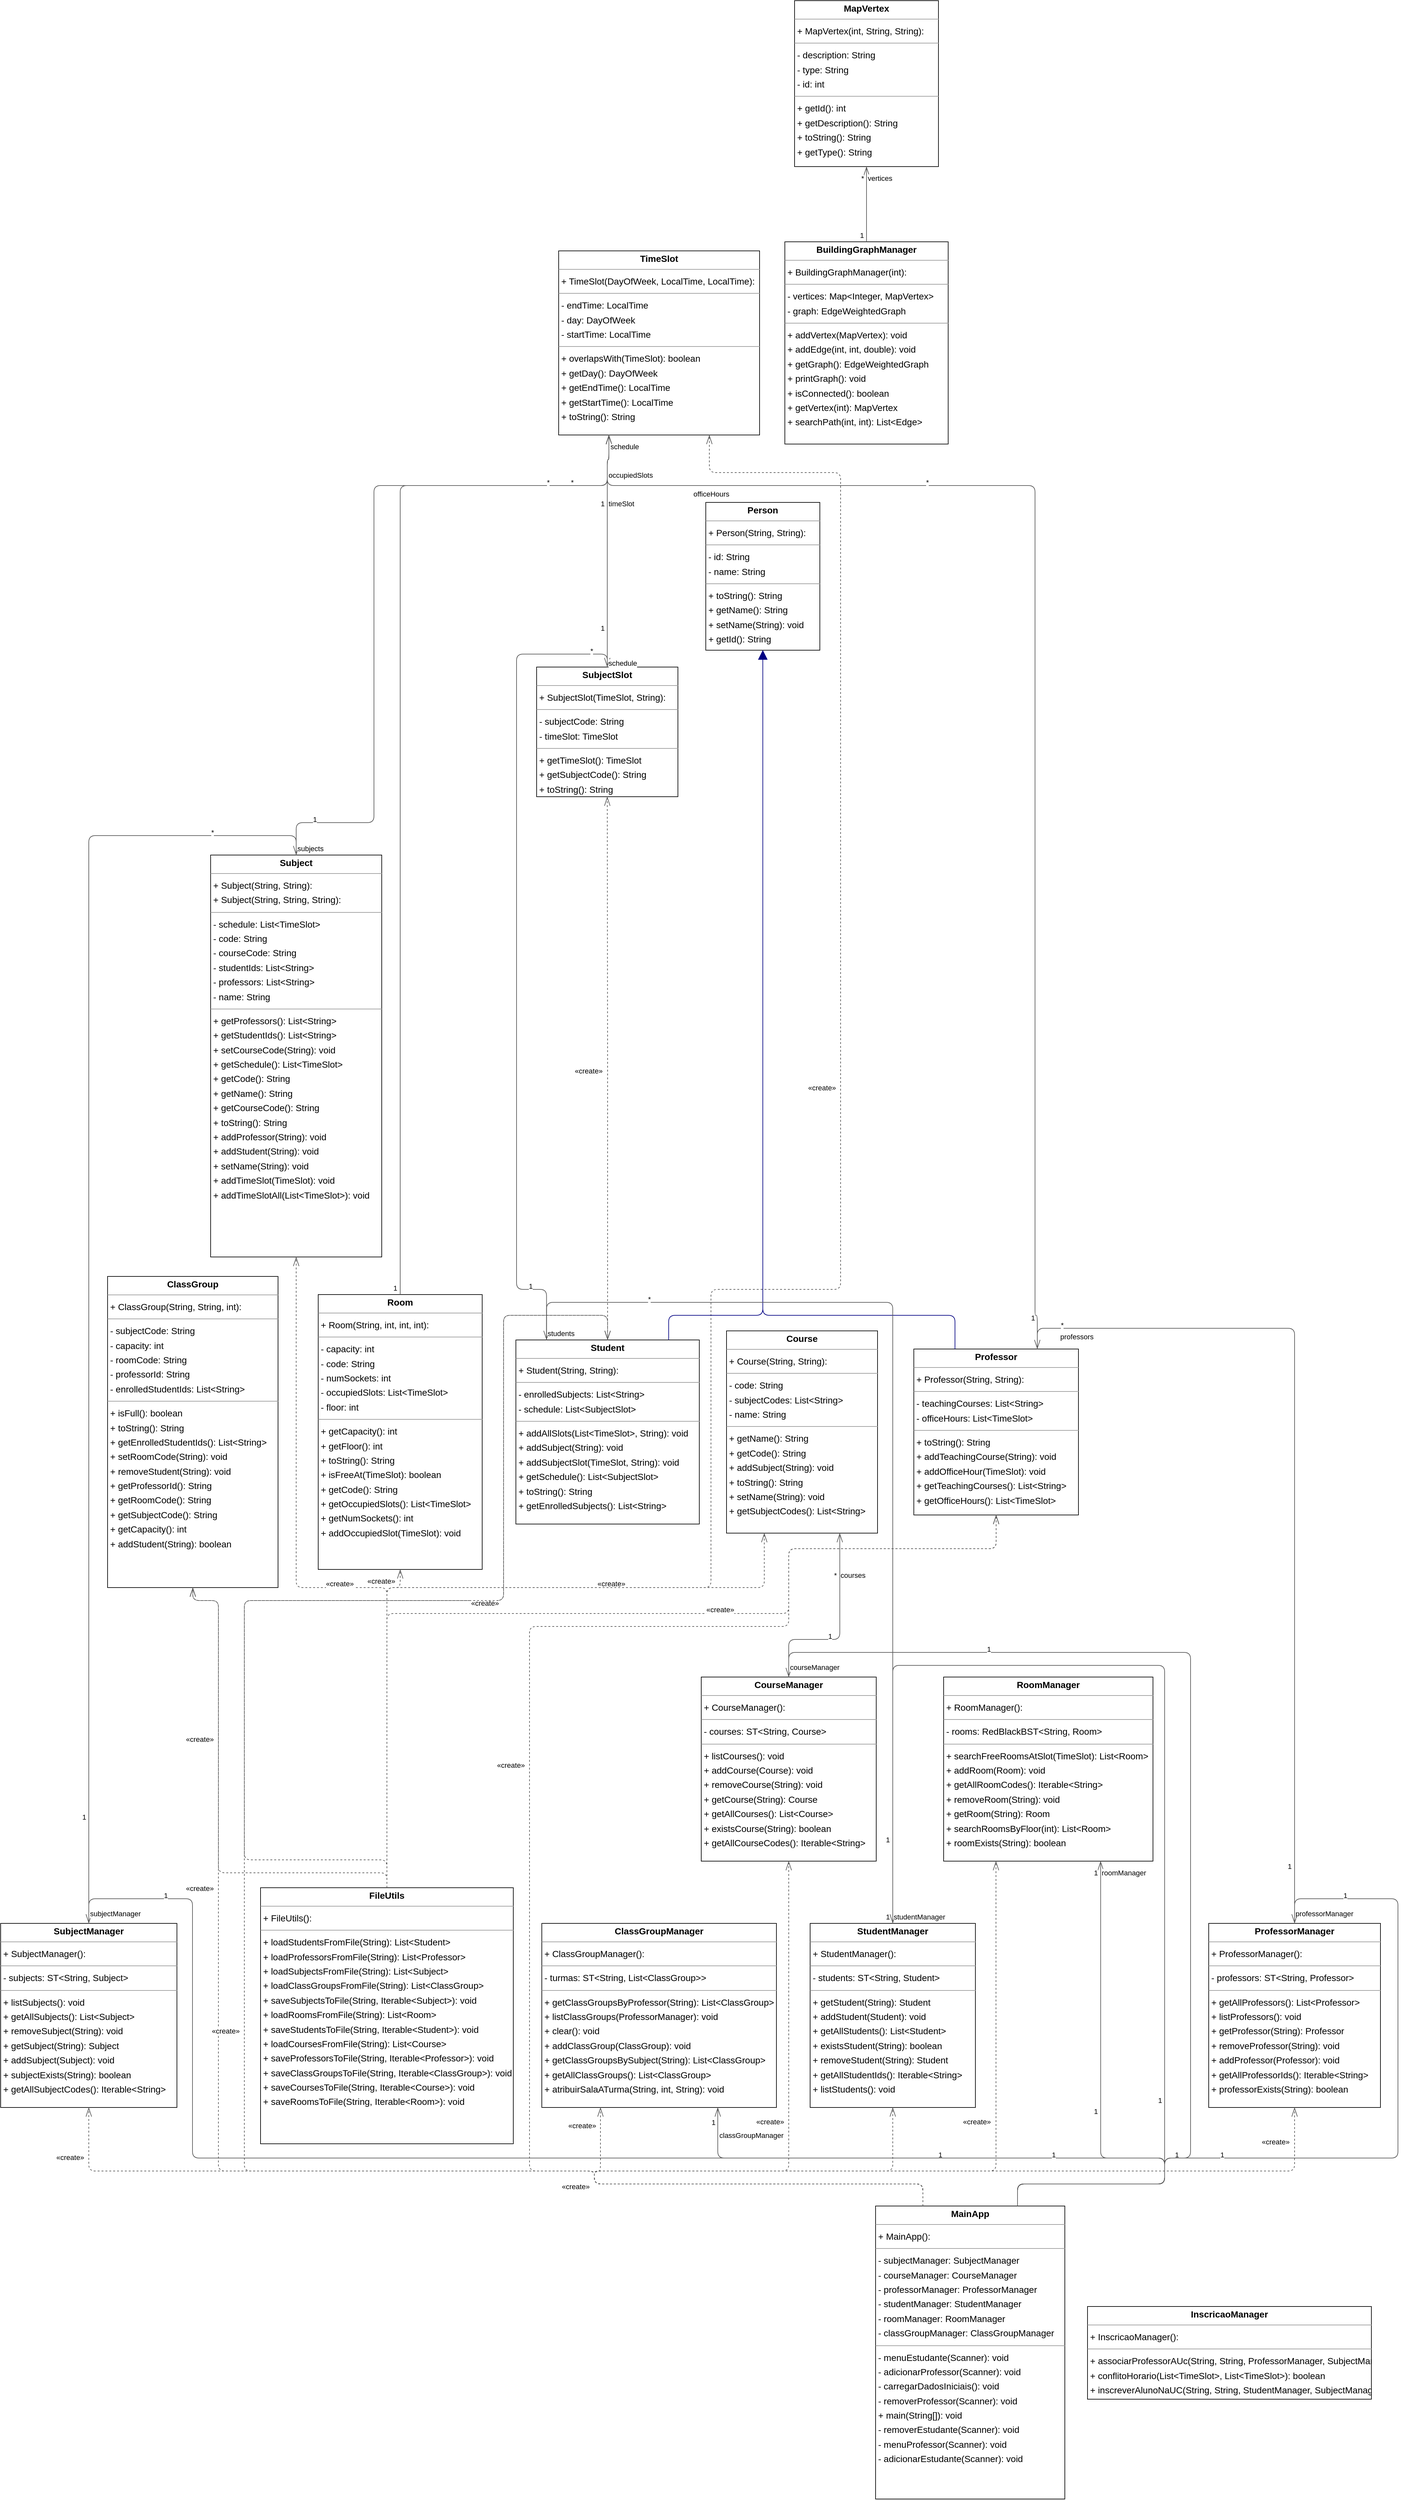 <mxGraphModel dx="0" dy="0" grid="1" gridSize="10" guides="1" tooltips="1" connect="1" arrows="1" fold="1" page="0" pageScale="1" background="none" math="0" shadow="0">
  <root>
    <mxCell id="0" />
    <mxCell id="1" parent="0" />
    <mxCell id="node15" parent="1" vertex="1" value="&lt;p style=&quot;margin:0px;margin-top:4px;text-align:center;&quot;&gt;&lt;b&gt;BuildingGraphManager&lt;/b&gt;&lt;/p&gt;&lt;hr size=&quot;1&quot;/&gt;&lt;p style=&quot;margin:0 0 0 4px;line-height:1.6;&quot;&gt;+ BuildingGraphManager(int): &lt;/p&gt;&lt;hr size=&quot;1&quot;/&gt;&lt;p style=&quot;margin:0 0 0 4px;line-height:1.6;&quot;&gt;- vertices: Map&amp;lt;Integer, MapVertex&amp;gt;&lt;br/&gt;- graph: EdgeWeightedGraph&lt;/p&gt;&lt;hr size=&quot;1&quot;/&gt;&lt;p style=&quot;margin:0 0 0 4px;line-height:1.6;&quot;&gt;+ addVertex(MapVertex): void&lt;br/&gt;+ addEdge(int, int, double): void&lt;br/&gt;+ getGraph(): EdgeWeightedGraph&lt;br/&gt;+ printGraph(): void&lt;br/&gt;+ isConnected(): boolean&lt;br/&gt;+ getVertex(int): MapVertex&lt;br/&gt;+ searchPath(int, int): List&amp;lt;Edge&amp;gt;&lt;/p&gt;" style="verticalAlign=top;align=left;overflow=fill;fontSize=14;fontFamily=Helvetica;html=1;rounded=0;shadow=0;comic=0;labelBackgroundColor=none;strokeWidth=1;">
      <mxGeometry x="1102" y="358" width="252" height="312" as="geometry" />
    </mxCell>
    <mxCell id="node11" parent="1" vertex="1" value="&lt;p style=&quot;margin:0px;margin-top:4px;text-align:center;&quot;&gt;&lt;b&gt;ClassGroup&lt;/b&gt;&lt;/p&gt;&lt;hr size=&quot;1&quot;/&gt;&lt;p style=&quot;margin:0 0 0 4px;line-height:1.6;&quot;&gt;+ ClassGroup(String, String, int): &lt;/p&gt;&lt;hr size=&quot;1&quot;/&gt;&lt;p style=&quot;margin:0 0 0 4px;line-height:1.6;&quot;&gt;- subjectCode: String&lt;br/&gt;- capacity: int&lt;br/&gt;- roomCode: String&lt;br/&gt;- professorId: String&lt;br/&gt;- enrolledStudentIds: List&amp;lt;String&amp;gt;&lt;/p&gt;&lt;hr size=&quot;1&quot;/&gt;&lt;p style=&quot;margin:0 0 0 4px;line-height:1.6;&quot;&gt;+ isFull(): boolean&lt;br/&gt;+ toString(): String&lt;br/&gt;+ getEnrolledStudentIds(): List&amp;lt;String&amp;gt;&lt;br/&gt;+ setRoomCode(String): void&lt;br/&gt;+ removeStudent(String): void&lt;br/&gt;+ getProfessorId(): String&lt;br/&gt;+ getRoomCode(): String&lt;br/&gt;+ getSubjectCode(): String&lt;br/&gt;+ getCapacity(): int&lt;br/&gt;+ addStudent(String): boolean&lt;/p&gt;" style="verticalAlign=top;align=left;overflow=fill;fontSize=14;fontFamily=Helvetica;html=1;rounded=0;shadow=0;comic=0;labelBackgroundColor=none;strokeWidth=1;">
      <mxGeometry x="57" y="1954" width="263" height="480" as="geometry" />
    </mxCell>
    <mxCell id="node18" parent="1" vertex="1" value="&lt;p style=&quot;margin:0px;margin-top:4px;text-align:center;&quot;&gt;&lt;b&gt;ClassGroupManager&lt;/b&gt;&lt;/p&gt;&lt;hr size=&quot;1&quot;/&gt;&lt;p style=&quot;margin:0 0 0 4px;line-height:1.6;&quot;&gt;+ ClassGroupManager(): &lt;/p&gt;&lt;hr size=&quot;1&quot;/&gt;&lt;p style=&quot;margin:0 0 0 4px;line-height:1.6;&quot;&gt;- turmas: ST&amp;lt;String, List&amp;lt;ClassGroup&amp;gt;&amp;gt;&lt;/p&gt;&lt;hr size=&quot;1&quot;/&gt;&lt;p style=&quot;margin:0 0 0 4px;line-height:1.6;&quot;&gt;+ getClassGroupsByProfessor(String): List&amp;lt;ClassGroup&amp;gt;&lt;br/&gt;+ listClassGroups(ProfessorManager): void&lt;br/&gt;+ clear(): void&lt;br/&gt;+ addClassGroup(ClassGroup): void&lt;br/&gt;+ getClassGroupsBySubject(String): List&amp;lt;ClassGroup&amp;gt;&lt;br/&gt;+ getAllClassGroups(): List&amp;lt;ClassGroup&amp;gt;&lt;br/&gt;+ atribuirSalaATurma(String, int, String): void&lt;/p&gt;" style="verticalAlign=top;align=left;overflow=fill;fontSize=14;fontFamily=Helvetica;html=1;rounded=0;shadow=0;comic=0;labelBackgroundColor=none;strokeWidth=1;">
      <mxGeometry x="727" y="2952" width="362" height="284" as="geometry" />
    </mxCell>
    <mxCell id="node5" parent="1" vertex="1" value="&lt;p style=&quot;margin:0px;margin-top:4px;text-align:center;&quot;&gt;&lt;b&gt;Course&lt;/b&gt;&lt;/p&gt;&lt;hr size=&quot;1&quot;/&gt;&lt;p style=&quot;margin:0 0 0 4px;line-height:1.6;&quot;&gt;+ Course(String, String): &lt;/p&gt;&lt;hr size=&quot;1&quot;/&gt;&lt;p style=&quot;margin:0 0 0 4px;line-height:1.6;&quot;&gt;- code: String&lt;br/&gt;- subjectCodes: List&amp;lt;String&amp;gt;&lt;br/&gt;- name: String&lt;/p&gt;&lt;hr size=&quot;1&quot;/&gt;&lt;p style=&quot;margin:0 0 0 4px;line-height:1.6;&quot;&gt;+ getName(): String&lt;br/&gt;+ getCode(): String&lt;br/&gt;+ addSubject(String): void&lt;br/&gt;+ toString(): String&lt;br/&gt;+ setName(String): void&lt;br/&gt;+ getSubjectCodes(): List&amp;lt;String&amp;gt;&lt;/p&gt;" style="verticalAlign=top;align=left;overflow=fill;fontSize=14;fontFamily=Helvetica;html=1;rounded=0;shadow=0;comic=0;labelBackgroundColor=none;strokeWidth=1;">
      <mxGeometry x="1012" y="2038" width="233" height="312" as="geometry" />
    </mxCell>
    <mxCell id="node9" parent="1" vertex="1" value="&lt;p style=&quot;margin:0px;margin-top:4px;text-align:center;&quot;&gt;&lt;b&gt;CourseManager&lt;/b&gt;&lt;/p&gt;&lt;hr size=&quot;1&quot;/&gt;&lt;p style=&quot;margin:0 0 0 4px;line-height:1.6;&quot;&gt;+ CourseManager(): &lt;/p&gt;&lt;hr size=&quot;1&quot;/&gt;&lt;p style=&quot;margin:0 0 0 4px;line-height:1.6;&quot;&gt;- courses: ST&amp;lt;String, Course&amp;gt;&lt;/p&gt;&lt;hr size=&quot;1&quot;/&gt;&lt;p style=&quot;margin:0 0 0 4px;line-height:1.6;&quot;&gt;+ listCourses(): void&lt;br/&gt;+ addCourse(Course): void&lt;br/&gt;+ removeCourse(String): void&lt;br/&gt;+ getCourse(String): Course&lt;br/&gt;+ getAllCourses(): List&amp;lt;Course&amp;gt;&lt;br/&gt;+ existsCourse(String): boolean&lt;br/&gt;+ getAllCourseCodes(): Iterable&amp;lt;String&amp;gt;&lt;/p&gt;" style="verticalAlign=top;align=left;overflow=fill;fontSize=14;fontFamily=Helvetica;html=1;rounded=0;shadow=0;comic=0;labelBackgroundColor=none;strokeWidth=1;">
      <mxGeometry x="973" y="2572" width="270" height="284" as="geometry" />
    </mxCell>
    <mxCell id="node1" parent="1" vertex="1" value="&lt;p style=&quot;margin:0px;margin-top:4px;text-align:center;&quot;&gt;&lt;b&gt;FileUtils&lt;/b&gt;&lt;/p&gt;&lt;hr size=&quot;1&quot;/&gt;&lt;p style=&quot;margin:0 0 0 4px;line-height:1.6;&quot;&gt;+ FileUtils(): &lt;/p&gt;&lt;hr size=&quot;1&quot;/&gt;&lt;p style=&quot;margin:0 0 0 4px;line-height:1.6;&quot;&gt;+ loadStudentsFromFile(String): List&amp;lt;Student&amp;gt;&lt;br/&gt;+ loadProfessorsFromFile(String): List&amp;lt;Professor&amp;gt;&lt;br/&gt;+ loadSubjectsFromFile(String): List&amp;lt;Subject&amp;gt;&lt;br/&gt;+ loadClassGroupsFromFile(String): List&amp;lt;ClassGroup&amp;gt;&lt;br/&gt;+ saveSubjectsToFile(String, Iterable&amp;lt;Subject&amp;gt;): void&lt;br/&gt;+ loadRoomsFromFile(String): List&amp;lt;Room&amp;gt;&lt;br/&gt;+ saveStudentsToFile(String, Iterable&amp;lt;Student&amp;gt;): void&lt;br/&gt;+ loadCoursesFromFile(String): List&amp;lt;Course&amp;gt;&lt;br/&gt;+ saveProfessorsToFile(String, Iterable&amp;lt;Professor&amp;gt;): void&lt;br/&gt;+ saveClassGroupsToFile(String, Iterable&amp;lt;ClassGroup&amp;gt;): void&lt;br/&gt;+ saveCoursesToFile(String, Iterable&amp;lt;Course&amp;gt;): void&lt;br/&gt;+ saveRoomsToFile(String, Iterable&amp;lt;Room&amp;gt;): void&lt;/p&gt;" style="verticalAlign=top;align=left;overflow=fill;fontSize=14;fontFamily=Helvetica;html=1;rounded=0;shadow=0;comic=0;labelBackgroundColor=none;strokeWidth=1;">
      <mxGeometry x="293" y="2897" width="390" height="395" as="geometry" />
    </mxCell>
    <mxCell id="node8" parent="1" vertex="1" value="&lt;p style=&quot;margin:0px;margin-top:4px;text-align:center;&quot;&gt;&lt;b&gt;InscricaoManager&lt;/b&gt;&lt;/p&gt;&lt;hr size=&quot;1&quot;/&gt;&lt;p style=&quot;margin:0 0 0 4px;line-height:1.6;&quot;&gt;+ InscricaoManager(): &lt;/p&gt;&lt;hr size=&quot;1&quot;/&gt;&lt;p style=&quot;margin:0 0 0 4px;line-height:1.6;&quot;&gt;+ associarProfessorAUc(String, String, ProfessorManager, SubjectManager): void&lt;br/&gt;+ conflitoHorario(List&amp;lt;TimeSlot&amp;gt;, List&amp;lt;TimeSlot&amp;gt;): boolean&lt;br/&gt;+ inscreverAlunoNaUC(String, String, StudentManager, SubjectManager): void&lt;/p&gt;" style="verticalAlign=top;align=left;overflow=fill;fontSize=14;fontFamily=Helvetica;html=1;rounded=0;shadow=0;comic=0;labelBackgroundColor=none;strokeWidth=1;">
      <mxGeometry x="1569" y="3543" width="438" height="143" as="geometry" />
    </mxCell>
    <mxCell id="node4" parent="1" vertex="1" value="&lt;p style=&quot;margin:0px;margin-top:4px;text-align:center;&quot;&gt;&lt;b&gt;MainApp&lt;/b&gt;&lt;/p&gt;&lt;hr size=&quot;1&quot;/&gt;&lt;p style=&quot;margin:0 0 0 4px;line-height:1.6;&quot;&gt;+ MainApp(): &lt;/p&gt;&lt;hr size=&quot;1&quot;/&gt;&lt;p style=&quot;margin:0 0 0 4px;line-height:1.6;&quot;&gt;- subjectManager: SubjectManager&lt;br/&gt;- courseManager: CourseManager&lt;br/&gt;- professorManager: ProfessorManager&lt;br/&gt;- studentManager: StudentManager&lt;br/&gt;- roomManager: RoomManager&lt;br/&gt;- classGroupManager: ClassGroupManager&lt;/p&gt;&lt;hr size=&quot;1&quot;/&gt;&lt;p style=&quot;margin:0 0 0 4px;line-height:1.6;&quot;&gt;- menuEstudante(Scanner): void&lt;br/&gt;- adicionarProfessor(Scanner): void&lt;br/&gt;- carregarDadosIniciais(): void&lt;br/&gt;- removerProfessor(Scanner): void&lt;br/&gt;+ main(String[]): void&lt;br/&gt;- removerEstudante(Scanner): void&lt;br/&gt;- menuProfessor(Scanner): void&lt;br/&gt;- adicionarEstudante(Scanner): void&lt;/p&gt;" style="verticalAlign=top;align=left;overflow=fill;fontSize=14;fontFamily=Helvetica;html=1;rounded=0;shadow=0;comic=0;labelBackgroundColor=none;strokeWidth=1;">
      <mxGeometry x="1242" y="3388" width="292" height="452" as="geometry" />
    </mxCell>
    <mxCell id="node14" parent="1" vertex="1" value="&lt;p style=&quot;margin:0px;margin-top:4px;text-align:center;&quot;&gt;&lt;b&gt;MapVertex&lt;/b&gt;&lt;/p&gt;&lt;hr size=&quot;1&quot;/&gt;&lt;p style=&quot;margin:0 0 0 4px;line-height:1.6;&quot;&gt;+ MapVertex(int, String, String): &lt;/p&gt;&lt;hr size=&quot;1&quot;/&gt;&lt;p style=&quot;margin:0 0 0 4px;line-height:1.6;&quot;&gt;- description: String&lt;br/&gt;- type: String&lt;br/&gt;- id: int&lt;/p&gt;&lt;hr size=&quot;1&quot;/&gt;&lt;p style=&quot;margin:0 0 0 4px;line-height:1.6;&quot;&gt;+ getId(): int&lt;br/&gt;+ getDescription(): String&lt;br/&gt;+ toString(): String&lt;br/&gt;+ getType(): String&lt;/p&gt;" style="verticalAlign=top;align=left;overflow=fill;fontSize=14;fontFamily=Helvetica;html=1;rounded=0;shadow=0;comic=0;labelBackgroundColor=none;strokeWidth=1;">
      <mxGeometry x="1117" y="-14" width="222" height="256" as="geometry" />
    </mxCell>
    <mxCell id="node12" parent="1" vertex="1" value="&lt;p style=&quot;margin:0px;margin-top:4px;text-align:center;&quot;&gt;&lt;b&gt;Person&lt;/b&gt;&lt;/p&gt;&lt;hr size=&quot;1&quot;/&gt;&lt;p style=&quot;margin:0 0 0 4px;line-height:1.6;&quot;&gt;+ Person(String, String): &lt;/p&gt;&lt;hr size=&quot;1&quot;/&gt;&lt;p style=&quot;margin:0 0 0 4px;line-height:1.6;&quot;&gt;- id: String&lt;br/&gt;- name: String&lt;/p&gt;&lt;hr size=&quot;1&quot;/&gt;&lt;p style=&quot;margin:0 0 0 4px;line-height:1.6;&quot;&gt;+ toString(): String&lt;br/&gt;+ getName(): String&lt;br/&gt;+ setName(String): void&lt;br/&gt;+ getId(): String&lt;/p&gt;" style="verticalAlign=top;align=left;overflow=fill;fontSize=14;fontFamily=Helvetica;html=1;rounded=0;shadow=0;comic=0;labelBackgroundColor=none;strokeWidth=1;">
      <mxGeometry x="980" y="760" width="176" height="228" as="geometry" />
    </mxCell>
    <mxCell id="node16" parent="1" vertex="1" value="&lt;p style=&quot;margin:0px;margin-top:4px;text-align:center;&quot;&gt;&lt;b&gt;Professor&lt;/b&gt;&lt;/p&gt;&lt;hr size=&quot;1&quot;/&gt;&lt;p style=&quot;margin:0 0 0 4px;line-height:1.6;&quot;&gt;+ Professor(String, String): &lt;/p&gt;&lt;hr size=&quot;1&quot;/&gt;&lt;p style=&quot;margin:0 0 0 4px;line-height:1.6;&quot;&gt;- teachingCourses: List&amp;lt;String&amp;gt;&lt;br/&gt;- officeHours: List&amp;lt;TimeSlot&amp;gt;&lt;/p&gt;&lt;hr size=&quot;1&quot;/&gt;&lt;p style=&quot;margin:0 0 0 4px;line-height:1.6;&quot;&gt;+ toString(): String&lt;br/&gt;+ addTeachingCourse(String): void&lt;br/&gt;+ addOfficeHour(TimeSlot): void&lt;br/&gt;+ getTeachingCourses(): List&amp;lt;String&amp;gt;&lt;br/&gt;+ getOfficeHours(): List&amp;lt;TimeSlot&amp;gt;&lt;/p&gt;" style="verticalAlign=top;align=left;overflow=fill;fontSize=14;fontFamily=Helvetica;html=1;rounded=0;shadow=0;comic=0;labelBackgroundColor=none;strokeWidth=1;">
      <mxGeometry x="1301" y="2066" width="254" height="256" as="geometry" />
    </mxCell>
    <mxCell id="node2" parent="1" vertex="1" value="&lt;p style=&quot;margin:0px;margin-top:4px;text-align:center;&quot;&gt;&lt;b&gt;ProfessorManager&lt;/b&gt;&lt;/p&gt;&lt;hr size=&quot;1&quot;/&gt;&lt;p style=&quot;margin:0 0 0 4px;line-height:1.6;&quot;&gt;+ ProfessorManager(): &lt;/p&gt;&lt;hr size=&quot;1&quot;/&gt;&lt;p style=&quot;margin:0 0 0 4px;line-height:1.6;&quot;&gt;- professors: ST&amp;lt;String, Professor&amp;gt;&lt;/p&gt;&lt;hr size=&quot;1&quot;/&gt;&lt;p style=&quot;margin:0 0 0 4px;line-height:1.6;&quot;&gt;+ getAllProfessors(): List&amp;lt;Professor&amp;gt;&lt;br/&gt;+ listProfessors(): void&lt;br/&gt;+ getProfessor(String): Professor&lt;br/&gt;+ removeProfessor(String): void&lt;br/&gt;+ addProfessor(Professor): void&lt;br/&gt;+ getAllProfessorIds(): Iterable&amp;lt;String&amp;gt;&lt;br/&gt;+ professorExists(String): boolean&lt;/p&gt;" style="verticalAlign=top;align=left;overflow=fill;fontSize=14;fontFamily=Helvetica;html=1;rounded=0;shadow=0;comic=0;labelBackgroundColor=none;strokeWidth=1;">
      <mxGeometry x="1756" y="2952" width="265" height="284" as="geometry" />
    </mxCell>
    <mxCell id="node10" parent="1" vertex="1" value="&lt;p style=&quot;margin:0px;margin-top:4px;text-align:center;&quot;&gt;&lt;b&gt;Room&lt;/b&gt;&lt;/p&gt;&lt;hr size=&quot;1&quot;/&gt;&lt;p style=&quot;margin:0 0 0 4px;line-height:1.6;&quot;&gt;+ Room(String, int, int, int): &lt;/p&gt;&lt;hr size=&quot;1&quot;/&gt;&lt;p style=&quot;margin:0 0 0 4px;line-height:1.6;&quot;&gt;- capacity: int&lt;br/&gt;- code: String&lt;br/&gt;- numSockets: int&lt;br/&gt;- occupiedSlots: List&amp;lt;TimeSlot&amp;gt;&lt;br/&gt;- floor: int&lt;/p&gt;&lt;hr size=&quot;1&quot;/&gt;&lt;p style=&quot;margin:0 0 0 4px;line-height:1.6;&quot;&gt;+ getCapacity(): int&lt;br/&gt;+ getFloor(): int&lt;br/&gt;+ toString(): String&lt;br/&gt;+ isFreeAt(TimeSlot): boolean&lt;br/&gt;+ getCode(): String&lt;br/&gt;+ getOccupiedSlots(): List&amp;lt;TimeSlot&amp;gt;&lt;br/&gt;+ getNumSockets(): int&lt;br/&gt;+ addOccupiedSlot(TimeSlot): void&lt;/p&gt;" style="verticalAlign=top;align=left;overflow=fill;fontSize=14;fontFamily=Helvetica;html=1;rounded=0;shadow=0;comic=0;labelBackgroundColor=none;strokeWidth=1;">
      <mxGeometry x="382" y="1982" width="253" height="424" as="geometry" />
    </mxCell>
    <mxCell id="node3" parent="1" vertex="1" value="&lt;p style=&quot;margin:0px;margin-top:4px;text-align:center;&quot;&gt;&lt;b&gt;RoomManager&lt;/b&gt;&lt;/p&gt;&lt;hr size=&quot;1&quot;/&gt;&lt;p style=&quot;margin:0 0 0 4px;line-height:1.6;&quot;&gt;+ RoomManager(): &lt;/p&gt;&lt;hr size=&quot;1&quot;/&gt;&lt;p style=&quot;margin:0 0 0 4px;line-height:1.6;&quot;&gt;- rooms: RedBlackBST&amp;lt;String, Room&amp;gt;&lt;/p&gt;&lt;hr size=&quot;1&quot;/&gt;&lt;p style=&quot;margin:0 0 0 4px;line-height:1.6;&quot;&gt;+ searchFreeRoomsAtSlot(TimeSlot): List&amp;lt;Room&amp;gt;&lt;br/&gt;+ addRoom(Room): void&lt;br/&gt;+ getAllRoomCodes(): Iterable&amp;lt;String&amp;gt;&lt;br/&gt;+ removeRoom(String): void&lt;br/&gt;+ getRoom(String): Room&lt;br/&gt;+ searchRoomsByFloor(int): List&amp;lt;Room&amp;gt;&lt;br/&gt;+ roomExists(String): boolean&lt;/p&gt;" style="verticalAlign=top;align=left;overflow=fill;fontSize=14;fontFamily=Helvetica;html=1;rounded=0;shadow=0;comic=0;labelBackgroundColor=none;strokeWidth=1;">
      <mxGeometry x="1347" y="2572" width="323" height="284" as="geometry" />
    </mxCell>
    <mxCell id="node7" parent="1" vertex="1" value="&lt;p style=&quot;margin:0px;margin-top:4px;text-align:center;&quot;&gt;&lt;b&gt;Student&lt;/b&gt;&lt;/p&gt;&lt;hr size=&quot;1&quot;/&gt;&lt;p style=&quot;margin:0 0 0 4px;line-height:1.6;&quot;&gt;+ Student(String, String): &lt;/p&gt;&lt;hr size=&quot;1&quot;/&gt;&lt;p style=&quot;margin:0 0 0 4px;line-height:1.6;&quot;&gt;- enrolledSubjects: List&amp;lt;String&amp;gt;&lt;br/&gt;- schedule: List&amp;lt;SubjectSlot&amp;gt;&lt;/p&gt;&lt;hr size=&quot;1&quot;/&gt;&lt;p style=&quot;margin:0 0 0 4px;line-height:1.6;&quot;&gt;+ addAllSlots(List&amp;lt;TimeSlot&amp;gt;, String): void&lt;br/&gt;+ addSubject(String): void&lt;br/&gt;+ addSubjectSlot(TimeSlot, String): void&lt;br/&gt;+ getSchedule(): List&amp;lt;SubjectSlot&amp;gt;&lt;br/&gt;+ toString(): String&lt;br/&gt;+ getEnrolledSubjects(): List&amp;lt;String&amp;gt;&lt;/p&gt;" style="verticalAlign=top;align=left;overflow=fill;fontSize=14;fontFamily=Helvetica;html=1;rounded=0;shadow=0;comic=0;labelBackgroundColor=none;strokeWidth=1;">
      <mxGeometry x="687" y="2052" width="283" height="284" as="geometry" />
    </mxCell>
    <mxCell id="node17" parent="1" vertex="1" value="&lt;p style=&quot;margin:0px;margin-top:4px;text-align:center;&quot;&gt;&lt;b&gt;StudentManager&lt;/b&gt;&lt;/p&gt;&lt;hr size=&quot;1&quot;/&gt;&lt;p style=&quot;margin:0 0 0 4px;line-height:1.6;&quot;&gt;+ StudentManager(): &lt;/p&gt;&lt;hr size=&quot;1&quot;/&gt;&lt;p style=&quot;margin:0 0 0 4px;line-height:1.6;&quot;&gt;- students: ST&amp;lt;String, Student&amp;gt;&lt;/p&gt;&lt;hr size=&quot;1&quot;/&gt;&lt;p style=&quot;margin:0 0 0 4px;line-height:1.6;&quot;&gt;+ getStudent(String): Student&lt;br/&gt;+ addStudent(Student): void&lt;br/&gt;+ getAllStudents(): List&amp;lt;Student&amp;gt;&lt;br/&gt;+ existsStudent(String): boolean&lt;br/&gt;+ removeStudent(String): Student&lt;br/&gt;+ getAllStudentIds(): Iterable&amp;lt;String&amp;gt;&lt;br/&gt;+ listStudents(): void&lt;/p&gt;" style="verticalAlign=top;align=left;overflow=fill;fontSize=14;fontFamily=Helvetica;html=1;rounded=0;shadow=0;comic=0;labelBackgroundColor=none;strokeWidth=1;">
      <mxGeometry x="1141" y="2952" width="255" height="284" as="geometry" />
    </mxCell>
    <mxCell id="node19" parent="1" vertex="1" value="&lt;p style=&quot;margin:0px;margin-top:4px;text-align:center;&quot;&gt;&lt;b&gt;Subject&lt;/b&gt;&lt;/p&gt;&lt;hr size=&quot;1&quot;/&gt;&lt;p style=&quot;margin:0 0 0 4px;line-height:1.6;&quot;&gt;+ Subject(String, String): &lt;br/&gt;+ Subject(String, String, String): &lt;/p&gt;&lt;hr size=&quot;1&quot;/&gt;&lt;p style=&quot;margin:0 0 0 4px;line-height:1.6;&quot;&gt;- schedule: List&amp;lt;TimeSlot&amp;gt;&lt;br/&gt;- code: String&lt;br/&gt;- courseCode: String&lt;br/&gt;- studentIds: List&amp;lt;String&amp;gt;&lt;br/&gt;- professors: List&amp;lt;String&amp;gt;&lt;br/&gt;- name: String&lt;/p&gt;&lt;hr size=&quot;1&quot;/&gt;&lt;p style=&quot;margin:0 0 0 4px;line-height:1.6;&quot;&gt;+ getProfessors(): List&amp;lt;String&amp;gt;&lt;br/&gt;+ getStudentIds(): List&amp;lt;String&amp;gt;&lt;br/&gt;+ setCourseCode(String): void&lt;br/&gt;+ getSchedule(): List&amp;lt;TimeSlot&amp;gt;&lt;br/&gt;+ getCode(): String&lt;br/&gt;+ getName(): String&lt;br/&gt;+ getCourseCode(): String&lt;br/&gt;+ toString(): String&lt;br/&gt;+ addProfessor(String): void&lt;br/&gt;+ addStudent(String): void&lt;br/&gt;+ setName(String): void&lt;br/&gt;+ addTimeSlot(TimeSlot): void&lt;br/&gt;+ addTimeSlotAll(List&amp;lt;TimeSlot&amp;gt;): void&lt;/p&gt;" style="verticalAlign=top;align=left;overflow=fill;fontSize=14;fontFamily=Helvetica;html=1;rounded=0;shadow=0;comic=0;labelBackgroundColor=none;strokeWidth=1;">
      <mxGeometry x="216" y="1304" width="264" height="620" as="geometry" />
    </mxCell>
    <mxCell id="node13" parent="1" vertex="1" value="&lt;p style=&quot;margin:0px;margin-top:4px;text-align:center;&quot;&gt;&lt;b&gt;SubjectManager&lt;/b&gt;&lt;/p&gt;&lt;hr size=&quot;1&quot;/&gt;&lt;p style=&quot;margin:0 0 0 4px;line-height:1.6;&quot;&gt;+ SubjectManager(): &lt;/p&gt;&lt;hr size=&quot;1&quot;/&gt;&lt;p style=&quot;margin:0 0 0 4px;line-height:1.6;&quot;&gt;- subjects: ST&amp;lt;String, Subject&amp;gt;&lt;/p&gt;&lt;hr size=&quot;1&quot;/&gt;&lt;p style=&quot;margin:0 0 0 4px;line-height:1.6;&quot;&gt;+ listSubjects(): void&lt;br/&gt;+ getAllSubjects(): List&amp;lt;Subject&amp;gt;&lt;br/&gt;+ removeSubject(String): void&lt;br/&gt;+ getSubject(String): Subject&lt;br/&gt;+ addSubject(Subject): void&lt;br/&gt;+ subjectExists(String): boolean&lt;br/&gt;+ getAllSubjectCodes(): Iterable&amp;lt;String&amp;gt;&lt;/p&gt;" style="verticalAlign=top;align=left;overflow=fill;fontSize=14;fontFamily=Helvetica;html=1;rounded=0;shadow=0;comic=0;labelBackgroundColor=none;strokeWidth=1;">
      <mxGeometry x="-108" y="2952" width="272" height="284" as="geometry" />
    </mxCell>
    <mxCell id="node0" parent="1" vertex="1" value="&lt;p style=&quot;margin:0px;margin-top:4px;text-align:center;&quot;&gt;&lt;b&gt;SubjectSlot&lt;/b&gt;&lt;/p&gt;&lt;hr size=&quot;1&quot;/&gt;&lt;p style=&quot;margin:0 0 0 4px;line-height:1.6;&quot;&gt;+ SubjectSlot(TimeSlot, String): &lt;/p&gt;&lt;hr size=&quot;1&quot;/&gt;&lt;p style=&quot;margin:0 0 0 4px;line-height:1.6;&quot;&gt;- subjectCode: String&lt;br/&gt;- timeSlot: TimeSlot&lt;/p&gt;&lt;hr size=&quot;1&quot;/&gt;&lt;p style=&quot;margin:0 0 0 4px;line-height:1.6;&quot;&gt;+ getTimeSlot(): TimeSlot&lt;br/&gt;+ getSubjectCode(): String&lt;br/&gt;+ toString(): String&lt;/p&gt;" style="verticalAlign=top;align=left;overflow=fill;fontSize=14;fontFamily=Helvetica;html=1;rounded=0;shadow=0;comic=0;labelBackgroundColor=none;strokeWidth=1;">
      <mxGeometry x="719" y="1014" width="218" height="200" as="geometry" />
    </mxCell>
    <mxCell id="node6" parent="1" vertex="1" value="&lt;p style=&quot;margin:0px;margin-top:4px;text-align:center;&quot;&gt;&lt;b&gt;TimeSlot&lt;/b&gt;&lt;/p&gt;&lt;hr size=&quot;1&quot;/&gt;&lt;p style=&quot;margin:0 0 0 4px;line-height:1.6;&quot;&gt;+ TimeSlot(DayOfWeek, LocalTime, LocalTime): &lt;/p&gt;&lt;hr size=&quot;1&quot;/&gt;&lt;p style=&quot;margin:0 0 0 4px;line-height:1.6;&quot;&gt;- endTime: LocalTime&lt;br/&gt;- day: DayOfWeek&lt;br/&gt;- startTime: LocalTime&lt;/p&gt;&lt;hr size=&quot;1&quot;/&gt;&lt;p style=&quot;margin:0 0 0 4px;line-height:1.6;&quot;&gt;+ overlapsWith(TimeSlot): boolean&lt;br/&gt;+ getDay(): DayOfWeek&lt;br/&gt;+ getEndTime(): LocalTime&lt;br/&gt;+ getStartTime(): LocalTime&lt;br/&gt;+ toString(): String&lt;/p&gt;" style="verticalAlign=top;align=left;overflow=fill;fontSize=14;fontFamily=Helvetica;html=1;rounded=0;shadow=0;comic=0;labelBackgroundColor=none;strokeWidth=1;">
      <mxGeometry x="753" y="372" width="310" height="284" as="geometry" />
    </mxCell>
    <mxCell id="edge31" edge="1" value="" parent="1" source="node15" target="node14" style="html=1;rounded=1;edgeStyle=orthogonalEdgeStyle;dashed=0;startArrow=diamondThinstartSize=12;endArrow=openThin;endSize=12;strokeColor=#595959;exitX=0.500;exitY=0.000;exitDx=0;exitDy=0;entryX=0.500;entryY=1.000;entryDx=0;entryDy=0;">
      <mxGeometry width="50" height="50" relative="1" as="geometry">
        <Array as="points" />
      </mxGeometry>
    </mxCell>
    <mxCell id="label186" parent="edge31" vertex="1" connectable="0" value="1" style="edgeLabel;resizable=0;html=1;align=left;verticalAlign=top;strokeColor=default;">
      <mxGeometry x="1216" y="335" as="geometry" />
    </mxCell>
    <mxCell id="label190" parent="edge31" vertex="1" connectable="0" value="*" style="edgeLabel;resizable=0;html=1;align=left;verticalAlign=top;strokeColor=default;">
      <mxGeometry x="1218" y="247" as="geometry" />
    </mxCell>
    <mxCell id="label191" parent="edge31" vertex="1" connectable="0" value="vertices" style="edgeLabel;resizable=0;html=1;align=left;verticalAlign=top;strokeColor=default;">
      <mxGeometry x="1228" y="247" as="geometry" />
    </mxCell>
    <mxCell id="edge21" edge="1" value="" parent="1" source="node9" target="node5" style="html=1;rounded=1;edgeStyle=orthogonalEdgeStyle;dashed=0;startArrow=diamondThinstartSize=12;endArrow=openThin;endSize=12;strokeColor=#595959;exitX=0.500;exitY=0.000;exitDx=0;exitDy=0;entryX=0.750;entryY=1.000;entryDx=0;entryDy=0;">
      <mxGeometry width="50" height="50" relative="1" as="geometry">
        <Array as="points">
          <mxPoint x="1108" y="2514" />
          <mxPoint x="1186" y="2514" />
        </Array>
      </mxGeometry>
    </mxCell>
    <mxCell id="label126" parent="edge21" vertex="1" connectable="0" value="1" style="edgeLabel;resizable=0;html=1;align=left;verticalAlign=top;strokeColor=default;">
      <mxGeometry x="1167" y="2496" as="geometry" />
    </mxCell>
    <mxCell id="label130" parent="edge21" vertex="1" connectable="0" value="*" style="edgeLabel;resizable=0;html=1;align=left;verticalAlign=top;strokeColor=default;">
      <mxGeometry x="1176" y="2402" as="geometry" />
    </mxCell>
    <mxCell id="label131" parent="edge21" vertex="1" connectable="0" value="courses" style="edgeLabel;resizable=0;html=1;align=left;verticalAlign=top;strokeColor=default;">
      <mxGeometry x="1186" y="2402" as="geometry" />
    </mxCell>
    <mxCell id="edge5" edge="1" value="" parent="1" source="node1" target="node11" style="html=1;rounded=1;edgeStyle=orthogonalEdgeStyle;dashed=1;startArrow=none;endArrow=openThin;endSize=12;strokeColor=#595959;exitX=0.500;exitY=0.000;exitDx=0;exitDy=0;entryX=0.500;entryY=1.000;entryDx=0;entryDy=0;">
      <mxGeometry width="50" height="50" relative="1" as="geometry">
        <Array as="points">
          <mxPoint x="488" y="2874" />
          <mxPoint x="228" y="2874" />
          <mxPoint x="228" y="2454" />
          <mxPoint x="188" y="2454" />
        </Array>
      </mxGeometry>
    </mxCell>
    <mxCell id="label32" parent="edge5" vertex="1" connectable="0" value="«create»" style="edgeLabel;resizable=0;html=1;align=left;verticalAlign=top;strokeColor=default;">
      <mxGeometry x="176" y="2655" as="geometry" />
    </mxCell>
    <mxCell id="edge17" edge="1" value="" parent="1" source="node1" target="node5" style="html=1;rounded=1;edgeStyle=orthogonalEdgeStyle;dashed=1;startArrow=none;endArrow=openThin;endSize=12;strokeColor=#595959;exitX=0.500;exitY=0.000;exitDx=0;exitDy=0;entryX=0.250;entryY=1.000;entryDx=0;entryDy=0;">
      <mxGeometry width="50" height="50" relative="1" as="geometry">
        <Array as="points">
          <mxPoint x="488" y="2434" />
          <mxPoint x="1070" y="2434" />
        </Array>
      </mxGeometry>
    </mxCell>
    <mxCell id="label104" parent="edge17" vertex="1" connectable="0" value="«create»" style="edgeLabel;resizable=0;html=1;align=left;verticalAlign=top;strokeColor=default;">
      <mxGeometry x="811" y="2415" as="geometry" />
    </mxCell>
    <mxCell id="edge29" edge="1" value="" parent="1" source="node1" target="node16" style="html=1;rounded=1;edgeStyle=orthogonalEdgeStyle;dashed=1;startArrow=none;endArrow=openThin;endSize=12;strokeColor=#595959;exitX=0.500;exitY=0.000;exitDx=0;exitDy=0;entryX=0.500;entryY=1.000;entryDx=0;entryDy=0;">
      <mxGeometry width="50" height="50" relative="1" as="geometry">
        <Array as="points">
          <mxPoint x="488" y="2474" />
          <mxPoint x="1108" y="2474" />
          <mxPoint x="1108" y="2374" />
          <mxPoint x="1428" y="2374" />
        </Array>
      </mxGeometry>
    </mxCell>
    <mxCell id="label176" parent="edge29" vertex="1" connectable="0" value="«create»" style="edgeLabel;resizable=0;html=1;align=left;verticalAlign=top;strokeColor=default;">
      <mxGeometry x="979" y="2455" as="geometry" />
    </mxCell>
    <mxCell id="edge2" edge="1" value="" parent="1" source="node1" target="node10" style="html=1;rounded=1;edgeStyle=orthogonalEdgeStyle;dashed=1;startArrow=none;endArrow=openThin;endSize=12;strokeColor=#595959;exitX=0.500;exitY=0.000;exitDx=0;exitDy=0;entryX=0.500;entryY=1.000;entryDx=0;entryDy=0;">
      <mxGeometry width="50" height="50" relative="1" as="geometry">
        <Array as="points">
          <mxPoint x="488" y="2434" />
          <mxPoint x="508" y="2434" />
        </Array>
      </mxGeometry>
    </mxCell>
    <mxCell id="label14" parent="edge2" vertex="1" connectable="0" value="«create»" style="edgeLabel;resizable=0;html=1;align=left;verticalAlign=top;strokeColor=default;">
      <mxGeometry x="456" y="2411" as="geometry" />
    </mxCell>
    <mxCell id="edge24" edge="1" value="" parent="1" source="node1" target="node7" style="html=1;rounded=1;edgeStyle=orthogonalEdgeStyle;dashed=1;startArrow=none;endArrow=openThin;endSize=12;strokeColor=#595959;exitX=0.500;exitY=0.000;exitDx=0;exitDy=0;entryX=0.500;entryY=0.000;entryDx=0;entryDy=0;">
      <mxGeometry width="50" height="50" relative="1" as="geometry">
        <Array as="points">
          <mxPoint x="488" y="2854" />
          <mxPoint x="268" y="2854" />
          <mxPoint x="268" y="2454" />
          <mxPoint x="668" y="2454" />
          <mxPoint x="668" y="2014" />
          <mxPoint x="828" y="2014" />
        </Array>
      </mxGeometry>
    </mxCell>
    <mxCell id="label146" parent="edge24" vertex="1" connectable="0" value="«create»" style="edgeLabel;resizable=0;html=1;align=left;verticalAlign=top;strokeColor=default;">
      <mxGeometry x="616" y="2445" as="geometry" />
    </mxCell>
    <mxCell id="edge11" edge="1" value="" parent="1" source="node1" target="node19" style="html=1;rounded=1;edgeStyle=orthogonalEdgeStyle;dashed=1;startArrow=none;endArrow=openThin;endSize=12;strokeColor=#595959;exitX=0.500;exitY=0.000;exitDx=0;exitDy=0;entryX=0.500;entryY=1.000;entryDx=0;entryDy=0;">
      <mxGeometry width="50" height="50" relative="1" as="geometry">
        <Array as="points">
          <mxPoint x="488" y="2434" />
          <mxPoint x="348" y="2434" />
        </Array>
      </mxGeometry>
    </mxCell>
    <mxCell id="label68" parent="edge11" vertex="1" connectable="0" value="«create»" style="edgeLabel;resizable=0;html=1;align=left;verticalAlign=top;strokeColor=default;">
      <mxGeometry x="392" y="2415" as="geometry" />
    </mxCell>
    <mxCell id="edge3" edge="1" value="" parent="1" source="node1" target="node6" style="html=1;rounded=1;edgeStyle=orthogonalEdgeStyle;dashed=1;startArrow=none;endArrow=openThin;endSize=12;strokeColor=#595959;exitX=0.500;exitY=0.000;exitDx=0;exitDy=0;entryX=0.750;entryY=1.000;entryDx=0;entryDy=0;">
      <mxGeometry width="50" height="50" relative="1" as="geometry">
        <Array as="points">
          <mxPoint x="488" y="2434" />
          <mxPoint x="988" y="2434" />
          <mxPoint x="988" y="1974" />
          <mxPoint x="1188" y="1974" />
          <mxPoint x="1188" y="714" />
          <mxPoint x="986" y="714" />
        </Array>
      </mxGeometry>
    </mxCell>
    <mxCell id="label20" parent="edge3" vertex="1" connectable="0" value="«create»" style="edgeLabel;resizable=0;html=1;align=left;verticalAlign=top;strokeColor=default;">
      <mxGeometry x="1136" y="1650" as="geometry" />
    </mxCell>
    <mxCell id="edge15" edge="1" value="" parent="1" source="node4" target="node11" style="html=1;rounded=1;edgeStyle=orthogonalEdgeStyle;dashed=1;startArrow=none;endArrow=openThin;endSize=12;strokeColor=#595959;exitX=0.250;exitY=0.000;exitDx=0;exitDy=0;entryX=0.500;entryY=1.000;entryDx=0;entryDy=0;">
      <mxGeometry width="50" height="50" relative="1" as="geometry">
        <Array as="points">
          <mxPoint x="1315" y="3354" />
          <mxPoint x="808" y="3354" />
          <mxPoint x="808" y="3334" />
          <mxPoint x="228" y="3334" />
          <mxPoint x="228" y="2454" />
          <mxPoint x="188" y="2454" />
        </Array>
      </mxGeometry>
    </mxCell>
    <mxCell id="label92" parent="edge15" vertex="1" connectable="0" value="«create»" style="edgeLabel;resizable=0;html=1;align=left;verticalAlign=top;strokeColor=default;">
      <mxGeometry x="176" y="2885" as="geometry" />
    </mxCell>
    <mxCell id="edge16" edge="1" value="" parent="1" source="node4" target="node18" style="html=1;rounded=1;edgeStyle=orthogonalEdgeStyle;dashed=0;startArrow=diamondThinstartSize=12;endArrow=openThin;endSize=12;strokeColor=#595959;exitX=0.750;exitY=0.000;exitDx=0;exitDy=0;entryX=0.750;entryY=1.000;entryDx=0;entryDy=0;">
      <mxGeometry width="50" height="50" relative="1" as="geometry">
        <Array as="points">
          <mxPoint x="1461" y="3354" />
          <mxPoint x="1688" y="3354" />
          <mxPoint x="1688" y="3314" />
          <mxPoint x="999" y="3314" />
        </Array>
      </mxGeometry>
    </mxCell>
    <mxCell id="label96" parent="edge16" vertex="1" connectable="0" value="1" style="edgeLabel;resizable=0;html=1;align=left;verticalAlign=top;strokeColor=default;">
      <mxGeometry x="1337" y="3296" as="geometry" />
    </mxCell>
    <mxCell id="label100" parent="edge16" vertex="1" connectable="0" value="1" style="edgeLabel;resizable=0;html=1;align=left;verticalAlign=top;strokeColor=default;">
      <mxGeometry x="987" y="3246" as="geometry" />
    </mxCell>
    <mxCell id="label101" parent="edge16" vertex="1" connectable="0" value="classGroupManager" style="edgeLabel;resizable=0;html=1;align=left;verticalAlign=top;strokeColor=default;">
      <mxGeometry x="999" y="3266" as="geometry" />
    </mxCell>
    <mxCell id="edge30" edge="1" value="" parent="1" source="node4" target="node18" style="html=1;rounded=1;edgeStyle=orthogonalEdgeStyle;dashed=1;startArrow=none;endArrow=openThin;endSize=12;strokeColor=#595959;exitX=0.250;exitY=0.000;exitDx=0;exitDy=0;entryX=0.250;entryY=1.000;entryDx=0;entryDy=0;">
      <mxGeometry width="50" height="50" relative="1" as="geometry">
        <Array as="points">
          <mxPoint x="1315" y="3354" />
          <mxPoint x="808" y="3354" />
          <mxPoint x="808" y="3334" />
          <mxPoint x="818" y="3334" />
        </Array>
      </mxGeometry>
    </mxCell>
    <mxCell id="label182" parent="edge30" vertex="1" connectable="0" value="«create»" style="edgeLabel;resizable=0;html=1;align=left;verticalAlign=top;strokeColor=default;">
      <mxGeometry x="766" y="3251" as="geometry" />
    </mxCell>
    <mxCell id="edge20" edge="1" value="" parent="1" source="node4" target="node9" style="html=1;rounded=1;edgeStyle=orthogonalEdgeStyle;dashed=1;startArrow=none;endArrow=openThin;endSize=12;strokeColor=#595959;exitX=0.250;exitY=0.000;exitDx=0;exitDy=0;entryX=0.500;entryY=1.000;entryDx=0;entryDy=0;">
      <mxGeometry width="50" height="50" relative="1" as="geometry">
        <Array as="points">
          <mxPoint x="1315" y="3354" />
          <mxPoint x="808" y="3354" />
          <mxPoint x="808" y="3334" />
          <mxPoint x="1108" y="3334" />
        </Array>
      </mxGeometry>
    </mxCell>
    <mxCell id="label122" parent="edge20" vertex="1" connectable="0" value="«create»" style="edgeLabel;resizable=0;html=1;align=left;verticalAlign=top;strokeColor=default;">
      <mxGeometry x="1056" y="3245" as="geometry" />
    </mxCell>
    <mxCell id="edge27" edge="1" value="" parent="1" source="node4" target="node9" style="html=1;rounded=1;edgeStyle=orthogonalEdgeStyle;dashed=0;startArrow=diamondThinstartSize=12;endArrow=openThin;endSize=12;strokeColor=#595959;exitX=0.750;exitY=0.000;exitDx=0;exitDy=0;entryX=0.500;entryY=0.000;entryDx=0;entryDy=0;">
      <mxGeometry width="50" height="50" relative="1" as="geometry">
        <Array as="points">
          <mxPoint x="1461" y="3354" />
          <mxPoint x="1688" y="3354" />
          <mxPoint x="1688" y="3314" />
          <mxPoint x="1728" y="3314" />
          <mxPoint x="1728" y="2534" />
          <mxPoint x="1108" y="2534" />
        </Array>
      </mxGeometry>
    </mxCell>
    <mxCell id="label162" parent="edge27" vertex="1" connectable="0" value="1" style="edgeLabel;resizable=0;html=1;align=left;verticalAlign=top;strokeColor=default;">
      <mxGeometry x="1702" y="3296" as="geometry" />
    </mxCell>
    <mxCell id="label166" parent="edge27" vertex="1" connectable="0" value="1" style="edgeLabel;resizable=0;html=1;align=left;verticalAlign=top;strokeColor=default;">
      <mxGeometry x="1412" y="2516" as="geometry" />
    </mxCell>
    <mxCell id="label167" parent="edge27" vertex="1" connectable="0" value="courseManager" style="edgeLabel;resizable=0;html=1;align=left;verticalAlign=top;strokeColor=default;">
      <mxGeometry x="1108" y="2544" as="geometry" />
    </mxCell>
    <mxCell id="edge32" edge="1" value="" parent="1" source="node4" target="node16" style="html=1;rounded=1;edgeStyle=orthogonalEdgeStyle;dashed=1;startArrow=none;endArrow=openThin;endSize=12;strokeColor=#595959;exitX=0.250;exitY=0.000;exitDx=0;exitDy=0;entryX=0.500;entryY=1.000;entryDx=0;entryDy=0;">
      <mxGeometry width="50" height="50" relative="1" as="geometry">
        <Array as="points">
          <mxPoint x="1315" y="3354" />
          <mxPoint x="808" y="3354" />
          <mxPoint x="808" y="3334" />
          <mxPoint x="708" y="3334" />
          <mxPoint x="708" y="2494" />
          <mxPoint x="1108" y="2494" />
          <mxPoint x="1108" y="2374" />
          <mxPoint x="1428" y="2374" />
        </Array>
      </mxGeometry>
    </mxCell>
    <mxCell id="label194" parent="edge32" vertex="1" connectable="0" value="«create»" style="edgeLabel;resizable=0;html=1;align=left;verticalAlign=top;strokeColor=default;">
      <mxGeometry x="656" y="2695" as="geometry" />
    </mxCell>
    <mxCell id="edge19" edge="1" value="" parent="1" source="node4" target="node2" style="html=1;rounded=1;edgeStyle=orthogonalEdgeStyle;dashed=0;startArrow=diamondThinstartSize=12;endArrow=openThin;endSize=12;strokeColor=#595959;exitX=0.750;exitY=0.000;exitDx=0;exitDy=0;entryX=0.500;entryY=0.000;entryDx=0;entryDy=0;">
      <mxGeometry width="50" height="50" relative="1" as="geometry">
        <Array as="points">
          <mxPoint x="1461" y="3354" />
          <mxPoint x="1688" y="3354" />
          <mxPoint x="1688" y="3314" />
          <mxPoint x="2048" y="3314" />
          <mxPoint x="2048" y="2914" />
          <mxPoint x="1888" y="2914" />
        </Array>
      </mxGeometry>
    </mxCell>
    <mxCell id="label114" parent="edge19" vertex="1" connectable="0" value="1" style="edgeLabel;resizable=0;html=1;align=left;verticalAlign=top;strokeColor=default;">
      <mxGeometry x="1772" y="3296" as="geometry" />
    </mxCell>
    <mxCell id="label118" parent="edge19" vertex="1" connectable="0" value="1" style="edgeLabel;resizable=0;html=1;align=left;verticalAlign=top;strokeColor=default;">
      <mxGeometry x="1962" y="2896" as="geometry" />
    </mxCell>
    <mxCell id="label119" parent="edge19" vertex="1" connectable="0" value="professorManager" style="edgeLabel;resizable=0;html=1;align=left;verticalAlign=top;strokeColor=default;">
      <mxGeometry x="1888" y="2924" as="geometry" />
    </mxCell>
    <mxCell id="edge23" edge="1" value="" parent="1" source="node4" target="node2" style="html=1;rounded=1;edgeStyle=orthogonalEdgeStyle;dashed=1;startArrow=none;endArrow=openThin;endSize=12;strokeColor=#595959;exitX=0.250;exitY=0.000;exitDx=0;exitDy=0;entryX=0.500;entryY=1.000;entryDx=0;entryDy=0;">
      <mxGeometry width="50" height="50" relative="1" as="geometry">
        <Array as="points">
          <mxPoint x="1315" y="3354" />
          <mxPoint x="808" y="3354" />
          <mxPoint x="808" y="3334" />
          <mxPoint x="1888" y="3334" />
        </Array>
      </mxGeometry>
    </mxCell>
    <mxCell id="label140" parent="edge23" vertex="1" connectable="0" value="«create»" style="edgeLabel;resizable=0;html=1;align=left;verticalAlign=top;strokeColor=default;">
      <mxGeometry x="1836" y="3276" as="geometry" />
    </mxCell>
    <mxCell id="edge7" edge="1" value="" parent="1" source="node4" target="node3" style="html=1;rounded=1;edgeStyle=orthogonalEdgeStyle;dashed=1;startArrow=none;endArrow=openThin;endSize=12;strokeColor=#595959;exitX=0.250;exitY=0.000;exitDx=0;exitDy=0;entryX=0.250;entryY=1.000;entryDx=0;entryDy=0;">
      <mxGeometry width="50" height="50" relative="1" as="geometry">
        <Array as="points">
          <mxPoint x="1315" y="3354" />
          <mxPoint x="808" y="3354" />
          <mxPoint x="808" y="3334" />
          <mxPoint x="1427" y="3334" />
        </Array>
      </mxGeometry>
    </mxCell>
    <mxCell id="label44" parent="edge7" vertex="1" connectable="0" value="«create»" style="edgeLabel;resizable=0;html=1;align=left;verticalAlign=top;strokeColor=default;">
      <mxGeometry x="1375" y="3245" as="geometry" />
    </mxCell>
    <mxCell id="edge34" edge="1" value="" parent="1" source="node4" target="node3" style="html=1;rounded=1;edgeStyle=orthogonalEdgeStyle;dashed=0;startArrow=diamondThinstartSize=12;endArrow=openThin;endSize=12;strokeColor=#595959;exitX=0.750;exitY=0.000;exitDx=0;exitDy=0;entryX=0.750;entryY=1.000;entryDx=0;entryDy=0;">
      <mxGeometry width="50" height="50" relative="1" as="geometry">
        <Array as="points">
          <mxPoint x="1461" y="3354" />
          <mxPoint x="1688" y="3354" />
          <mxPoint x="1688" y="3314" />
          <mxPoint x="1589" y="3314" />
        </Array>
      </mxGeometry>
    </mxCell>
    <mxCell id="label204" parent="edge34" vertex="1" connectable="0" value="1" style="edgeLabel;resizable=0;html=1;align=left;verticalAlign=top;strokeColor=default;">
      <mxGeometry x="1577" y="3229" as="geometry" />
    </mxCell>
    <mxCell id="label208" parent="edge34" vertex="1" connectable="0" value="1" style="edgeLabel;resizable=0;html=1;align=left;verticalAlign=top;strokeColor=default;">
      <mxGeometry x="1577" y="2861" as="geometry" />
    </mxCell>
    <mxCell id="label209" parent="edge34" vertex="1" connectable="0" value="roomManager" style="edgeLabel;resizable=0;html=1;align=left;verticalAlign=top;strokeColor=default;">
      <mxGeometry x="1589" y="2861" as="geometry" />
    </mxCell>
    <mxCell id="edge28" edge="1" value="" parent="1" source="node4" target="node7" style="html=1;rounded=1;edgeStyle=orthogonalEdgeStyle;dashed=1;startArrow=none;endArrow=openThin;endSize=12;strokeColor=#595959;exitX=0.250;exitY=0.000;exitDx=0;exitDy=0;entryX=0.500;entryY=0.000;entryDx=0;entryDy=0;">
      <mxGeometry width="50" height="50" relative="1" as="geometry">
        <Array as="points">
          <mxPoint x="1315" y="3354" />
          <mxPoint x="808" y="3354" />
          <mxPoint x="808" y="3334" />
          <mxPoint x="268" y="3334" />
          <mxPoint x="268" y="2454" />
          <mxPoint x="668" y="2454" />
          <mxPoint x="668" y="2014" />
          <mxPoint x="828" y="2014" />
        </Array>
      </mxGeometry>
    </mxCell>
    <mxCell id="label170" parent="edge28" vertex="1" connectable="0" value="«create»" style="edgeLabel;resizable=0;html=1;align=left;verticalAlign=top;strokeColor=default;">
      <mxGeometry x="216" y="3105" as="geometry" />
    </mxCell>
    <mxCell id="edge6" edge="1" value="" parent="1" source="node4" target="node17" style="html=1;rounded=1;edgeStyle=orthogonalEdgeStyle;dashed=1;startArrow=none;endArrow=openThin;endSize=12;strokeColor=#595959;exitX=0.250;exitY=0.000;exitDx=0;exitDy=0;entryX=0.500;entryY=1.000;entryDx=0;entryDy=0;">
      <mxGeometry width="50" height="50" relative="1" as="geometry">
        <Array as="points">
          <mxPoint x="1315" y="3354" />
          <mxPoint x="808" y="3354" />
          <mxPoint x="808" y="3334" />
          <mxPoint x="1268" y="3334" />
        </Array>
      </mxGeometry>
    </mxCell>
    <mxCell id="label38" parent="edge6" vertex="1" connectable="0" value="«create»" style="edgeLabel;resizable=0;html=1;align=left;verticalAlign=top;strokeColor=default;">
      <mxGeometry x="756" y="3345" as="geometry" />
    </mxCell>
    <mxCell id="edge9" edge="1" value="" parent="1" source="node4" target="node17" style="html=1;rounded=1;edgeStyle=orthogonalEdgeStyle;dashed=0;startArrow=diamondThinstartSize=12;endArrow=openThin;endSize=12;strokeColor=#595959;exitX=0.750;exitY=0.000;exitDx=0;exitDy=0;entryX=0.500;entryY=0.000;entryDx=0;entryDy=0;">
      <mxGeometry width="50" height="50" relative="1" as="geometry">
        <Array as="points">
          <mxPoint x="1461" y="3354" />
          <mxPoint x="1688" y="3354" />
          <mxPoint x="1688" y="2554" />
          <mxPoint x="1268" y="2554" />
        </Array>
      </mxGeometry>
    </mxCell>
    <mxCell id="label54" parent="edge9" vertex="1" connectable="0" value="1" style="edgeLabel;resizable=0;html=1;align=left;verticalAlign=top;strokeColor=default;">
      <mxGeometry x="1676" y="3212" as="geometry" />
    </mxCell>
    <mxCell id="label58" parent="edge9" vertex="1" connectable="0" value="1" style="edgeLabel;resizable=0;html=1;align=left;verticalAlign=top;strokeColor=default;">
      <mxGeometry x="1256" y="2810" as="geometry" />
    </mxCell>
    <mxCell id="label59" parent="edge9" vertex="1" connectable="0" value="studentManager" style="edgeLabel;resizable=0;html=1;align=left;verticalAlign=top;strokeColor=default;">
      <mxGeometry x="1268" y="2929" as="geometry" />
    </mxCell>
    <mxCell id="edge13" edge="1" value="" parent="1" source="node4" target="node13" style="html=1;rounded=1;edgeStyle=orthogonalEdgeStyle;dashed=1;startArrow=none;endArrow=openThin;endSize=12;strokeColor=#595959;exitX=0.250;exitY=0.000;exitDx=0;exitDy=0;entryX=0.500;entryY=1.000;entryDx=0;entryDy=0;">
      <mxGeometry width="50" height="50" relative="1" as="geometry">
        <Array as="points">
          <mxPoint x="1315" y="3354" />
          <mxPoint x="808" y="3354" />
          <mxPoint x="808" y="3334" />
          <mxPoint x="28" y="3334" />
        </Array>
      </mxGeometry>
    </mxCell>
    <mxCell id="label80" parent="edge13" vertex="1" connectable="0" value="«create»" style="edgeLabel;resizable=0;html=1;align=left;verticalAlign=top;strokeColor=default;">
      <mxGeometry x="-24" y="3300" as="geometry" />
    </mxCell>
    <mxCell id="edge18" edge="1" value="" parent="1" source="node4" target="node13" style="html=1;rounded=1;edgeStyle=orthogonalEdgeStyle;dashed=0;startArrow=diamondThinstartSize=12;endArrow=openThin;endSize=12;strokeColor=#595959;exitX=0.750;exitY=0.000;exitDx=0;exitDy=0;entryX=0.500;entryY=0.000;entryDx=0;entryDy=0;">
      <mxGeometry width="50" height="50" relative="1" as="geometry">
        <Array as="points">
          <mxPoint x="1461" y="3354" />
          <mxPoint x="1688" y="3354" />
          <mxPoint x="1688" y="3314" />
          <mxPoint x="188" y="3314" />
          <mxPoint x="188" y="2914" />
          <mxPoint x="28" y="2914" />
        </Array>
      </mxGeometry>
    </mxCell>
    <mxCell id="label108" parent="edge18" vertex="1" connectable="0" value="1" style="edgeLabel;resizable=0;html=1;align=left;verticalAlign=top;strokeColor=default;">
      <mxGeometry x="1512" y="3296" as="geometry" />
    </mxCell>
    <mxCell id="label112" parent="edge18" vertex="1" connectable="0" value="1" style="edgeLabel;resizable=0;html=1;align=left;verticalAlign=top;strokeColor=default;">
      <mxGeometry x="142" y="2896" as="geometry" />
    </mxCell>
    <mxCell id="label113" parent="edge18" vertex="1" connectable="0" value="subjectManager" style="edgeLabel;resizable=0;html=1;align=left;verticalAlign=top;strokeColor=default;">
      <mxGeometry x="28" y="2924" as="geometry" />
    </mxCell>
    <mxCell id="edge0" edge="1" value="" parent="1" source="node16" target="node12" style="html=1;rounded=1;edgeStyle=orthogonalEdgeStyle;dashed=0;startArrow=none;endArrow=block;endSize=12;strokeColor=#000082;exitX=0.250;exitY=0.000;exitDx=0;exitDy=0;entryX=0.500;entryY=1.000;entryDx=0;entryDy=0;">
      <mxGeometry width="50" height="50" relative="1" as="geometry">
        <Array as="points">
          <mxPoint x="1365" y="2014" />
          <mxPoint x="1068" y="2014" />
        </Array>
      </mxGeometry>
    </mxCell>
    <mxCell id="edge25" edge="1" value="" parent="1" source="node16" target="node6" style="html=1;rounded=1;edgeStyle=orthogonalEdgeStyle;dashed=0;startArrow=diamondThinstartSize=12;endArrow=openThin;endSize=12;strokeColor=#595959;exitX=0.750;exitY=0.000;exitDx=0;exitDy=0;entryX=0.250;entryY=1.000;entryDx=0;entryDy=0;">
      <mxGeometry width="50" height="50" relative="1" as="geometry">
        <Array as="points">
          <mxPoint x="1492" y="2014" />
          <mxPoint x="1488" y="2014" />
          <mxPoint x="1488" y="734" />
          <mxPoint x="828" y="734" />
          <mxPoint x="828" y="694" />
          <mxPoint x="831" y="694" />
        </Array>
      </mxGeometry>
    </mxCell>
    <mxCell id="label150" parent="edge25" vertex="1" connectable="0" value="1" style="edgeLabel;resizable=0;html=1;align=left;verticalAlign=top;strokeColor=default;">
      <mxGeometry x="1480" y="2005" as="geometry" />
    </mxCell>
    <mxCell id="label154" parent="edge25" vertex="1" connectable="0" value="*" style="edgeLabel;resizable=0;html=1;align=left;verticalAlign=top;strokeColor=default;">
      <mxGeometry x="1318" y="716" as="geometry" />
    </mxCell>
    <mxCell id="label155" parent="edge25" vertex="1" connectable="0" value="officeHours" style="edgeLabel;resizable=0;html=1;align=left;verticalAlign=top;strokeColor=default;">
      <mxGeometry x="959" y="734" as="geometry" />
    </mxCell>
    <mxCell id="edge26" edge="1" value="" parent="1" source="node2" target="node16" style="html=1;rounded=1;edgeStyle=orthogonalEdgeStyle;dashed=0;startArrow=diamondThinstartSize=12;endArrow=openThin;endSize=12;strokeColor=#595959;exitX=0.500;exitY=0.000;exitDx=0;exitDy=0;entryX=0.750;entryY=0.000;entryDx=0;entryDy=0;">
      <mxGeometry width="50" height="50" relative="1" as="geometry">
        <Array as="points">
          <mxPoint x="1888" y="2034" />
          <mxPoint x="1492" y="2034" />
        </Array>
      </mxGeometry>
    </mxCell>
    <mxCell id="label156" parent="edge26" vertex="1" connectable="0" value="1" style="edgeLabel;resizable=0;html=1;align=left;verticalAlign=top;strokeColor=default;">
      <mxGeometry x="1876" y="2851" as="geometry" />
    </mxCell>
    <mxCell id="label160" parent="edge26" vertex="1" connectable="0" value="*" style="edgeLabel;resizable=0;html=1;align=left;verticalAlign=top;strokeColor=default;">
      <mxGeometry x="1526" y="2016" as="geometry" />
    </mxCell>
    <mxCell id="label161" parent="edge26" vertex="1" connectable="0" value="professors" style="edgeLabel;resizable=0;html=1;align=left;verticalAlign=top;strokeColor=default;">
      <mxGeometry x="1525" y="2034" as="geometry" />
    </mxCell>
    <mxCell id="edge12" edge="1" value="" parent="1" source="node10" target="node6" style="html=1;rounded=1;edgeStyle=orthogonalEdgeStyle;dashed=0;startArrow=diamondThinstartSize=12;endArrow=openThin;endSize=12;strokeColor=#595959;exitX=0.500;exitY=0.000;exitDx=0;exitDy=0;entryX=0.250;entryY=1.000;entryDx=0;entryDy=0;">
      <mxGeometry width="50" height="50" relative="1" as="geometry">
        <Array as="points">
          <mxPoint x="508" y="734" />
          <mxPoint x="828" y="734" />
          <mxPoint x="828" y="694" />
          <mxPoint x="831" y="694" />
        </Array>
      </mxGeometry>
    </mxCell>
    <mxCell id="label72" parent="edge12" vertex="1" connectable="0" value="1" style="edgeLabel;resizable=0;html=1;align=left;verticalAlign=top;strokeColor=default;">
      <mxGeometry x="496" y="1959" as="geometry" />
    </mxCell>
    <mxCell id="label76" parent="edge12" vertex="1" connectable="0" value="*" style="edgeLabel;resizable=0;html=1;align=left;verticalAlign=top;strokeColor=default;">
      <mxGeometry x="770" y="716" as="geometry" />
    </mxCell>
    <mxCell id="label77" parent="edge12" vertex="1" connectable="0" value="occupiedSlots" style="edgeLabel;resizable=0;html=1;align=left;verticalAlign=top;strokeColor=default;">
      <mxGeometry x="828" y="705" as="geometry" />
    </mxCell>
    <mxCell id="edge1" edge="1" value="" parent="1" source="node7" target="node12" style="html=1;rounded=1;edgeStyle=orthogonalEdgeStyle;dashed=0;startArrow=none;endArrow=block;endSize=12;strokeColor=#000082;exitX=0.833;exitY=0.000;exitDx=0;exitDy=0;entryX=0.500;entryY=1.000;entryDx=0;entryDy=0;">
      <mxGeometry width="50" height="50" relative="1" as="geometry">
        <Array as="points">
          <mxPoint x="922" y="2014" />
          <mxPoint x="1068" y="2014" />
        </Array>
      </mxGeometry>
    </mxCell>
    <mxCell id="edge10" edge="1" value="" parent="1" source="node7" target="node0" style="html=1;rounded=1;edgeStyle=orthogonalEdgeStyle;dashed=1;startArrow=none;endArrow=openThin;endSize=12;strokeColor=#595959;exitX=0.500;exitY=0.000;exitDx=0;exitDy=0;entryX=0.500;entryY=1.000;entryDx=0;entryDy=0;">
      <mxGeometry width="50" height="50" relative="1" as="geometry">
        <Array as="points" />
      </mxGeometry>
    </mxCell>
    <mxCell id="label62" parent="edge10" vertex="1" connectable="0" value="«create»" style="edgeLabel;resizable=0;html=1;align=left;verticalAlign=top;strokeColor=default;">
      <mxGeometry x="776" y="1624" as="geometry" />
    </mxCell>
    <mxCell id="edge22" edge="1" value="" parent="1" source="node7" target="node0" style="html=1;rounded=1;edgeStyle=orthogonalEdgeStyle;dashed=0;startArrow=diamondThinstartSize=12;endArrow=openThin;endSize=12;strokeColor=#595959;exitX=0.167;exitY=0.000;exitDx=0;exitDy=0;entryX=0.500;entryY=0.000;entryDx=0;entryDy=0;">
      <mxGeometry width="50" height="50" relative="1" as="geometry">
        <Array as="points">
          <mxPoint x="734" y="1974" />
          <mxPoint x="688" y="1974" />
          <mxPoint x="688" y="994" />
          <mxPoint x="828" y="994" />
        </Array>
      </mxGeometry>
    </mxCell>
    <mxCell id="label132" parent="edge22" vertex="1" connectable="0" value="1" style="edgeLabel;resizable=0;html=1;align=left;verticalAlign=top;strokeColor=default;">
      <mxGeometry x="705" y="1956" as="geometry" />
    </mxCell>
    <mxCell id="label136" parent="edge22" vertex="1" connectable="0" value="*" style="edgeLabel;resizable=0;html=1;align=left;verticalAlign=top;strokeColor=default;">
      <mxGeometry x="800" y="976" as="geometry" />
    </mxCell>
    <mxCell id="label137" parent="edge22" vertex="1" connectable="0" value="schedule" style="edgeLabel;resizable=0;html=1;align=left;verticalAlign=top;strokeColor=default;">
      <mxGeometry x="828" y="995" as="geometry" />
    </mxCell>
    <mxCell id="edge33" edge="1" value="" parent="1" source="node17" target="node7" style="html=1;rounded=1;edgeStyle=orthogonalEdgeStyle;dashed=0;startArrow=diamondThinstartSize=12;endArrow=openThin;endSize=12;strokeColor=#595959;exitX=0.500;exitY=0.000;exitDx=0;exitDy=0;entryX=0.167;entryY=0.000;entryDx=0;entryDy=0;">
      <mxGeometry width="50" height="50" relative="1" as="geometry">
        <Array as="points">
          <mxPoint x="1268" y="1994" />
          <mxPoint x="734" y="1994" />
        </Array>
      </mxGeometry>
    </mxCell>
    <mxCell id="label198" parent="edge33" vertex="1" connectable="0" value="1" style="edgeLabel;resizable=0;html=1;align=left;verticalAlign=top;strokeColor=default;">
      <mxGeometry x="1256" y="2929" as="geometry" />
    </mxCell>
    <mxCell id="label202" parent="edge33" vertex="1" connectable="0" value="*" style="edgeLabel;resizable=0;html=1;align=left;verticalAlign=top;strokeColor=default;">
      <mxGeometry x="889" y="1976" as="geometry" />
    </mxCell>
    <mxCell id="label203" parent="edge33" vertex="1" connectable="0" value="students" style="edgeLabel;resizable=0;html=1;align=left;verticalAlign=top;strokeColor=default;">
      <mxGeometry x="734" y="2029" as="geometry" />
    </mxCell>
    <mxCell id="edge4" edge="1" value="" parent="1" source="node19" target="node6" style="html=1;rounded=1;edgeStyle=orthogonalEdgeStyle;dashed=0;startArrow=diamondThinstartSize=12;endArrow=openThin;endSize=12;strokeColor=#595959;exitX=0.500;exitY=0.000;exitDx=0;exitDy=0;entryX=0.250;entryY=1.000;entryDx=0;entryDy=0;">
      <mxGeometry width="50" height="50" relative="1" as="geometry">
        <Array as="points">
          <mxPoint x="348" y="1254" />
          <mxPoint x="468" y="1254" />
          <mxPoint x="468" y="734" />
          <mxPoint x="828" y="734" />
          <mxPoint x="828" y="694" />
          <mxPoint x="831" y="694" />
        </Array>
      </mxGeometry>
    </mxCell>
    <mxCell id="label24" parent="edge4" vertex="1" connectable="0" value="1" style="edgeLabel;resizable=0;html=1;align=left;verticalAlign=top;strokeColor=default;">
      <mxGeometry x="372" y="1236" as="geometry" />
    </mxCell>
    <mxCell id="label28" parent="edge4" vertex="1" connectable="0" value="*" style="edgeLabel;resizable=0;html=1;align=left;verticalAlign=top;strokeColor=default;">
      <mxGeometry x="733" y="716" as="geometry" />
    </mxCell>
    <mxCell id="label29" parent="edge4" vertex="1" connectable="0" value="schedule" style="edgeLabel;resizable=0;html=1;align=left;verticalAlign=top;strokeColor=default;">
      <mxGeometry x="831" y="661" as="geometry" />
    </mxCell>
    <mxCell id="edge14" edge="1" value="" parent="1" source="node13" target="node19" style="html=1;rounded=1;edgeStyle=orthogonalEdgeStyle;dashed=0;startArrow=diamondThinstartSize=12;endArrow=openThin;endSize=12;strokeColor=#595959;exitX=0.500;exitY=0.000;exitDx=0;exitDy=0;entryX=0.500;entryY=0.000;entryDx=0;entryDy=0;">
      <mxGeometry width="50" height="50" relative="1" as="geometry">
        <Array as="points">
          <mxPoint x="28" y="1274" />
          <mxPoint x="348" y="1274" />
        </Array>
      </mxGeometry>
    </mxCell>
    <mxCell id="label84" parent="edge14" vertex="1" connectable="0" value="1" style="edgeLabel;resizable=0;html=1;align=left;verticalAlign=top;strokeColor=default;">
      <mxGeometry x="16" y="2775" as="geometry" />
    </mxCell>
    <mxCell id="label88" parent="edge14" vertex="1" connectable="0" value="*" style="edgeLabel;resizable=0;html=1;align=left;verticalAlign=top;strokeColor=default;">
      <mxGeometry x="215" y="1256" as="geometry" />
    </mxCell>
    <mxCell id="label89" parent="edge14" vertex="1" connectable="0" value="subjects" style="edgeLabel;resizable=0;html=1;align=left;verticalAlign=top;strokeColor=default;">
      <mxGeometry x="348" y="1281" as="geometry" />
    </mxCell>
    <mxCell id="edge8" edge="1" value="" parent="1" source="node0" target="node6" style="html=1;rounded=1;edgeStyle=orthogonalEdgeStyle;dashed=0;startArrow=diamondThinstartSize=12;endArrow=openThin;endSize=12;strokeColor=#595959;exitX=0.500;exitY=0.000;exitDx=0;exitDy=0;entryX=0.250;entryY=1.000;entryDx=0;entryDy=0;">
      <mxGeometry width="50" height="50" relative="1" as="geometry">
        <Array as="points">
          <mxPoint x="828" y="694" />
          <mxPoint x="831" y="694" />
        </Array>
      </mxGeometry>
    </mxCell>
    <mxCell id="label48" parent="edge8" vertex="1" connectable="0" value="1" style="edgeLabel;resizable=0;html=1;align=left;verticalAlign=top;strokeColor=default;">
      <mxGeometry x="816" y="941" as="geometry" />
    </mxCell>
    <mxCell id="label52" parent="edge8" vertex="1" connectable="0" value="1" style="edgeLabel;resizable=0;html=1;align=left;verticalAlign=top;strokeColor=default;">
      <mxGeometry x="816" y="749" as="geometry" />
    </mxCell>
    <mxCell id="label53" parent="edge8" vertex="1" connectable="0" value="timeSlot" style="edgeLabel;resizable=0;html=1;align=left;verticalAlign=top;strokeColor=default;">
      <mxGeometry x="828" y="749" as="geometry" />
    </mxCell>
  </root>
</mxGraphModel>